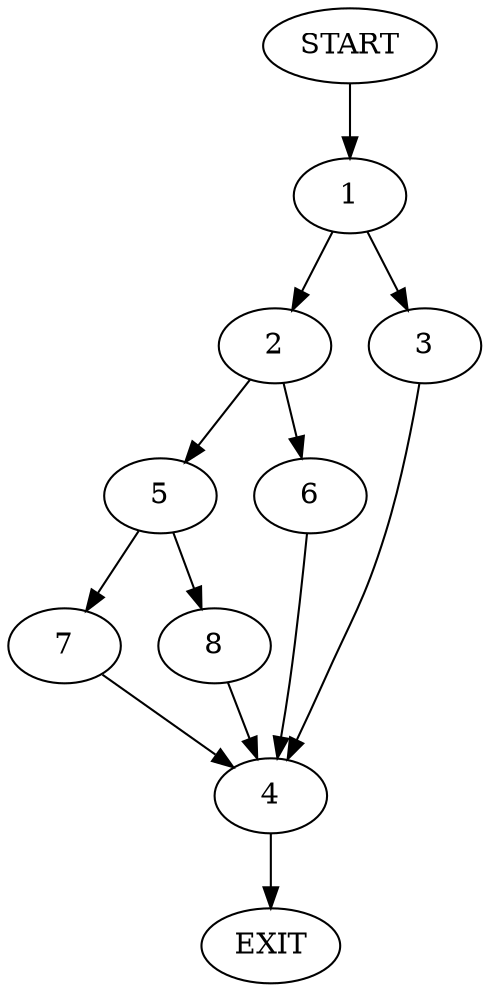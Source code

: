 digraph {
0 [label="START"]
9 [label="EXIT"]
0 -> 1
1 -> 2
1 -> 3
3 -> 4
2 -> 5
2 -> 6
5 -> 7
5 -> 8
6 -> 4
7 -> 4
8 -> 4
4 -> 9
}
